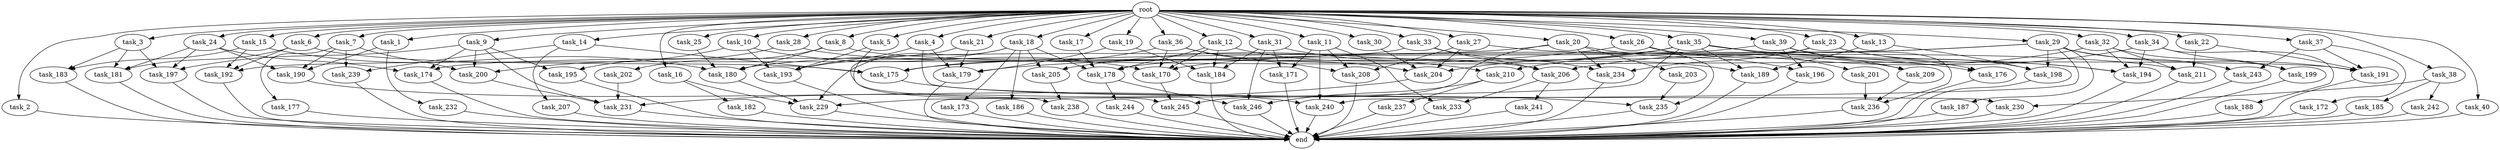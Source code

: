 digraph G {
  root [size="0.000000"];
  task_1 [size="2.048000"];
  task_2 [size="2.048000"];
  task_3 [size="2.048000"];
  task_4 [size="2.048000"];
  task_5 [size="2.048000"];
  task_6 [size="2.048000"];
  task_7 [size="2.048000"];
  task_8 [size="2.048000"];
  task_9 [size="2.048000"];
  task_10 [size="2.048000"];
  task_11 [size="2.048000"];
  task_12 [size="2.048000"];
  task_13 [size="2.048000"];
  task_14 [size="2.048000"];
  task_15 [size="2.048000"];
  task_16 [size="2.048000"];
  task_17 [size="2.048000"];
  task_18 [size="2.048000"];
  task_19 [size="2.048000"];
  task_20 [size="2.048000"];
  task_21 [size="2.048000"];
  task_22 [size="2.048000"];
  task_23 [size="2.048000"];
  task_24 [size="2.048000"];
  task_25 [size="2.048000"];
  task_26 [size="2.048000"];
  task_27 [size="2.048000"];
  task_28 [size="2.048000"];
  task_29 [size="2.048000"];
  task_30 [size="2.048000"];
  task_31 [size="2.048000"];
  task_32 [size="2.048000"];
  task_33 [size="2.048000"];
  task_34 [size="2.048000"];
  task_35 [size="2.048000"];
  task_36 [size="2.048000"];
  task_37 [size="2.048000"];
  task_38 [size="2.048000"];
  task_39 [size="2.048000"];
  task_40 [size="2.048000"];
  task_170 [size="2164663517.184000"];
  task_171 [size="2010044694.528000"];
  task_172 [size="618475290.624000"];
  task_173 [size="1717986918.400000"];
  task_174 [size="566935683.072000"];
  task_175 [size="3006477107.200000"];
  task_176 [size="687194767.360000"];
  task_177 [size="274877906.944000"];
  task_178 [size="3315714752.512000"];
  task_179 [size="2456721293.312000"];
  task_180 [size="2594160246.784000"];
  task_181 [size="841813590.016000"];
  task_182 [size="841813590.016000"];
  task_183 [size="223338299.392000"];
  task_184 [size="3109556322.304000"];
  task_185 [size="274877906.944000"];
  task_186 [size="1717986918.400000"];
  task_187 [size="154618822.656000"];
  task_188 [size="274877906.944000"];
  task_189 [size="1305670057.984000"];
  task_190 [size="618475290.624000"];
  task_191 [size="3006477107.200000"];
  task_192 [size="755914244.096000"];
  task_193 [size="2370821947.392000"];
  task_194 [size="2164663517.184000"];
  task_195 [size="910533066.752000"];
  task_196 [size="910533066.752000"];
  task_197 [size="292057776.128000"];
  task_198 [size="1202590842.880000"];
  task_199 [size="1116691496.960000"];
  task_200 [size="412316860.416000"];
  task_201 [size="618475290.624000"];
  task_202 [size="841813590.016000"];
  task_203 [size="841813590.016000"];
  task_204 [size="4277787426.816000"];
  task_205 [size="2336462209.024000"];
  task_206 [size="1185410973.696000"];
  task_207 [size="1391569403.904000"];
  task_208 [size="3332894621.696000"];
  task_209 [size="137438953.472000"];
  task_210 [size="1941325217.792000"];
  task_211 [size="3332894621.696000"];
  task_229 [size="4896262717.440001"];
  task_230 [size="429496729.600000"];
  task_231 [size="3401614098.432000"];
  task_232 [size="274877906.944000"];
  task_233 [size="3109556322.304000"];
  task_234 [size="1889785610.240000"];
  task_235 [size="1735166787.584000"];
  task_236 [size="377957122.048000"];
  task_237 [size="429496729.600000"];
  task_238 [size="2233382993.920000"];
  task_239 [size="1666447310.848000"];
  task_240 [size="2388001816.576000"];
  task_241 [size="1717986918.400000"];
  task_242 [size="274877906.944000"];
  task_243 [size="773094113.280000"];
  task_244 [size="68719476.736000"];
  task_245 [size="1340029796.352000"];
  task_246 [size="1116691496.960000"];
  end [size="0.000000"];

  root -> task_1 [size="1.000000"];
  root -> task_2 [size="1.000000"];
  root -> task_3 [size="1.000000"];
  root -> task_4 [size="1.000000"];
  root -> task_5 [size="1.000000"];
  root -> task_6 [size="1.000000"];
  root -> task_7 [size="1.000000"];
  root -> task_8 [size="1.000000"];
  root -> task_9 [size="1.000000"];
  root -> task_10 [size="1.000000"];
  root -> task_11 [size="1.000000"];
  root -> task_12 [size="1.000000"];
  root -> task_13 [size="1.000000"];
  root -> task_14 [size="1.000000"];
  root -> task_15 [size="1.000000"];
  root -> task_16 [size="1.000000"];
  root -> task_17 [size="1.000000"];
  root -> task_18 [size="1.000000"];
  root -> task_19 [size="1.000000"];
  root -> task_20 [size="1.000000"];
  root -> task_21 [size="1.000000"];
  root -> task_22 [size="1.000000"];
  root -> task_23 [size="1.000000"];
  root -> task_24 [size="1.000000"];
  root -> task_25 [size="1.000000"];
  root -> task_26 [size="1.000000"];
  root -> task_27 [size="1.000000"];
  root -> task_28 [size="1.000000"];
  root -> task_29 [size="1.000000"];
  root -> task_30 [size="1.000000"];
  root -> task_31 [size="1.000000"];
  root -> task_32 [size="1.000000"];
  root -> task_33 [size="1.000000"];
  root -> task_34 [size="1.000000"];
  root -> task_35 [size="1.000000"];
  root -> task_36 [size="1.000000"];
  root -> task_37 [size="1.000000"];
  root -> task_38 [size="1.000000"];
  root -> task_39 [size="1.000000"];
  root -> task_40 [size="1.000000"];
  task_1 -> task_190 [size="134217728.000000"];
  task_1 -> task_232 [size="134217728.000000"];
  task_2 -> end [size="1.000000"];
  task_3 -> task_181 [size="75497472.000000"];
  task_3 -> task_183 [size="75497472.000000"];
  task_3 -> task_197 [size="75497472.000000"];
  task_4 -> task_179 [size="75497472.000000"];
  task_4 -> task_193 [size="75497472.000000"];
  task_4 -> task_230 [size="75497472.000000"];
  task_5 -> task_193 [size="209715200.000000"];
  task_5 -> task_245 [size="209715200.000000"];
  task_6 -> task_175 [size="301989888.000000"];
  task_6 -> task_181 [size="301989888.000000"];
  task_6 -> task_192 [size="301989888.000000"];
  task_7 -> task_177 [size="134217728.000000"];
  task_7 -> task_190 [size="134217728.000000"];
  task_7 -> task_200 [size="134217728.000000"];
  task_7 -> task_239 [size="134217728.000000"];
  task_8 -> task_180 [size="411041792.000000"];
  task_8 -> task_191 [size="411041792.000000"];
  task_8 -> task_202 [size="411041792.000000"];
  task_9 -> task_174 [size="33554432.000000"];
  task_9 -> task_195 [size="33554432.000000"];
  task_9 -> task_197 [size="33554432.000000"];
  task_9 -> task_200 [size="33554432.000000"];
  task_9 -> task_231 [size="33554432.000000"];
  task_10 -> task_170 [size="33554432.000000"];
  task_10 -> task_193 [size="33554432.000000"];
  task_10 -> task_200 [size="33554432.000000"];
  task_11 -> task_171 [size="679477248.000000"];
  task_11 -> task_208 [size="679477248.000000"];
  task_11 -> task_233 [size="679477248.000000"];
  task_11 -> task_240 [size="679477248.000000"];
  task_12 -> task_170 [size="536870912.000000"];
  task_12 -> task_178 [size="536870912.000000"];
  task_12 -> task_184 [size="536870912.000000"];
  task_12 -> task_210 [size="536870912.000000"];
  task_13 -> task_189 [size="301989888.000000"];
  task_13 -> task_198 [size="301989888.000000"];
  task_14 -> task_175 [size="679477248.000000"];
  task_14 -> task_207 [size="679477248.000000"];
  task_14 -> task_239 [size="679477248.000000"];
  task_15 -> task_180 [size="33554432.000000"];
  task_15 -> task_183 [size="33554432.000000"];
  task_15 -> task_192 [size="33554432.000000"];
  task_16 -> task_182 [size="411041792.000000"];
  task_16 -> task_229 [size="411041792.000000"];
  task_17 -> task_178 [size="209715200.000000"];
  task_18 -> task_173 [size="838860800.000000"];
  task_18 -> task_178 [size="838860800.000000"];
  task_18 -> task_186 [size="838860800.000000"];
  task_18 -> task_193 [size="838860800.000000"];
  task_18 -> task_205 [size="838860800.000000"];
  task_18 -> task_229 [size="838860800.000000"];
  task_19 -> task_179 [size="679477248.000000"];
  task_19 -> task_184 [size="679477248.000000"];
  task_20 -> task_180 [size="411041792.000000"];
  task_20 -> task_196 [size="411041792.000000"];
  task_20 -> task_203 [size="411041792.000000"];
  task_20 -> task_234 [size="411041792.000000"];
  task_20 -> task_245 [size="411041792.000000"];
  task_21 -> task_179 [size="411041792.000000"];
  task_21 -> task_238 [size="411041792.000000"];
  task_22 -> task_191 [size="679477248.000000"];
  task_22 -> task_211 [size="679477248.000000"];
  task_23 -> task_174 [size="209715200.000000"];
  task_23 -> task_194 [size="209715200.000000"];
  task_23 -> task_198 [size="209715200.000000"];
  task_23 -> task_234 [size="209715200.000000"];
  task_24 -> task_174 [size="33554432.000000"];
  task_24 -> task_181 [size="33554432.000000"];
  task_24 -> task_190 [size="33554432.000000"];
  task_24 -> task_197 [size="33554432.000000"];
  task_25 -> task_180 [size="411041792.000000"];
  task_26 -> task_179 [size="33554432.000000"];
  task_26 -> task_209 [size="33554432.000000"];
  task_26 -> task_235 [size="33554432.000000"];
  task_27 -> task_204 [size="536870912.000000"];
  task_27 -> task_208 [size="536870912.000000"];
  task_27 -> task_211 [size="536870912.000000"];
  task_28 -> task_195 [size="411041792.000000"];
  task_28 -> task_206 [size="411041792.000000"];
  task_29 -> task_170 [size="75497472.000000"];
  task_29 -> task_175 [size="75497472.000000"];
  task_29 -> task_187 [size="75497472.000000"];
  task_29 -> task_191 [size="75497472.000000"];
  task_29 -> task_198 [size="75497472.000000"];
  task_29 -> task_240 [size="75497472.000000"];
  task_29 -> task_243 [size="75497472.000000"];
  task_30 -> task_204 [size="838860800.000000"];
  task_31 -> task_171 [size="301989888.000000"];
  task_31 -> task_184 [size="301989888.000000"];
  task_31 -> task_234 [size="301989888.000000"];
  task_31 -> task_246 [size="301989888.000000"];
  task_32 -> task_194 [size="411041792.000000"];
  task_32 -> task_199 [size="411041792.000000"];
  task_32 -> task_210 [size="411041792.000000"];
  task_32 -> task_211 [size="411041792.000000"];
  task_33 -> task_189 [size="33554432.000000"];
  task_33 -> task_192 [size="33554432.000000"];
  task_33 -> task_206 [size="33554432.000000"];
  task_34 -> task_188 [size="134217728.000000"];
  task_34 -> task_194 [size="134217728.000000"];
  task_34 -> task_199 [size="134217728.000000"];
  task_34 -> task_206 [size="134217728.000000"];
  task_35 -> task_176 [size="301989888.000000"];
  task_35 -> task_189 [size="301989888.000000"];
  task_35 -> task_194 [size="301989888.000000"];
  task_35 -> task_201 [size="301989888.000000"];
  task_35 -> task_204 [size="301989888.000000"];
  task_35 -> task_205 [size="301989888.000000"];
  task_35 -> task_229 [size="301989888.000000"];
  task_36 -> task_170 [size="411041792.000000"];
  task_36 -> task_175 [size="411041792.000000"];
  task_36 -> task_204 [size="411041792.000000"];
  task_36 -> task_208 [size="411041792.000000"];
  task_37 -> task_172 [size="301989888.000000"];
  task_37 -> task_191 [size="301989888.000000"];
  task_37 -> task_243 [size="301989888.000000"];
  task_38 -> task_185 [size="134217728.000000"];
  task_38 -> task_230 [size="134217728.000000"];
  task_38 -> task_242 [size="134217728.000000"];
  task_39 -> task_176 [size="33554432.000000"];
  task_39 -> task_178 [size="33554432.000000"];
  task_39 -> task_196 [size="33554432.000000"];
  task_39 -> task_209 [size="33554432.000000"];
  task_39 -> task_236 [size="33554432.000000"];
  task_40 -> end [size="1.000000"];
  task_170 -> task_245 [size="33554432.000000"];
  task_171 -> end [size="1.000000"];
  task_172 -> end [size="1.000000"];
  task_173 -> end [size="1.000000"];
  task_174 -> end [size="1.000000"];
  task_175 -> task_235 [size="134217728.000000"];
  task_176 -> end [size="1.000000"];
  task_177 -> end [size="1.000000"];
  task_178 -> task_244 [size="33554432.000000"];
  task_178 -> task_246 [size="33554432.000000"];
  task_179 -> end [size="1.000000"];
  task_180 -> task_229 [size="838860800.000000"];
  task_181 -> end [size="1.000000"];
  task_182 -> end [size="1.000000"];
  task_183 -> end [size="1.000000"];
  task_184 -> end [size="1.000000"];
  task_185 -> end [size="1.000000"];
  task_186 -> end [size="1.000000"];
  task_187 -> end [size="1.000000"];
  task_188 -> end [size="1.000000"];
  task_189 -> end [size="1.000000"];
  task_190 -> task_240 [size="411041792.000000"];
  task_191 -> end [size="1.000000"];
  task_192 -> end [size="1.000000"];
  task_193 -> end [size="1.000000"];
  task_194 -> end [size="1.000000"];
  task_195 -> end [size="1.000000"];
  task_196 -> end [size="1.000000"];
  task_197 -> end [size="1.000000"];
  task_198 -> end [size="1.000000"];
  task_199 -> end [size="1.000000"];
  task_200 -> task_231 [size="411041792.000000"];
  task_201 -> task_236 [size="75497472.000000"];
  task_202 -> task_231 [size="679477248.000000"];
  task_203 -> task_235 [size="679477248.000000"];
  task_204 -> task_231 [size="536870912.000000"];
  task_205 -> task_238 [size="679477248.000000"];
  task_206 -> task_233 [size="838860800.000000"];
  task_206 -> task_241 [size="838860800.000000"];
  task_207 -> end [size="1.000000"];
  task_208 -> end [size="1.000000"];
  task_209 -> task_236 [size="75497472.000000"];
  task_210 -> task_237 [size="209715200.000000"];
  task_210 -> task_246 [size="209715200.000000"];
  task_211 -> end [size="1.000000"];
  task_229 -> end [size="1.000000"];
  task_230 -> end [size="1.000000"];
  task_231 -> end [size="1.000000"];
  task_232 -> end [size="1.000000"];
  task_233 -> end [size="1.000000"];
  task_234 -> end [size="1.000000"];
  task_235 -> end [size="1.000000"];
  task_236 -> end [size="1.000000"];
  task_237 -> end [size="1.000000"];
  task_238 -> end [size="1.000000"];
  task_239 -> end [size="1.000000"];
  task_240 -> end [size="1.000000"];
  task_241 -> end [size="1.000000"];
  task_242 -> end [size="1.000000"];
  task_243 -> end [size="1.000000"];
  task_244 -> end [size="1.000000"];
  task_245 -> end [size="1.000000"];
  task_246 -> end [size="1.000000"];
}
